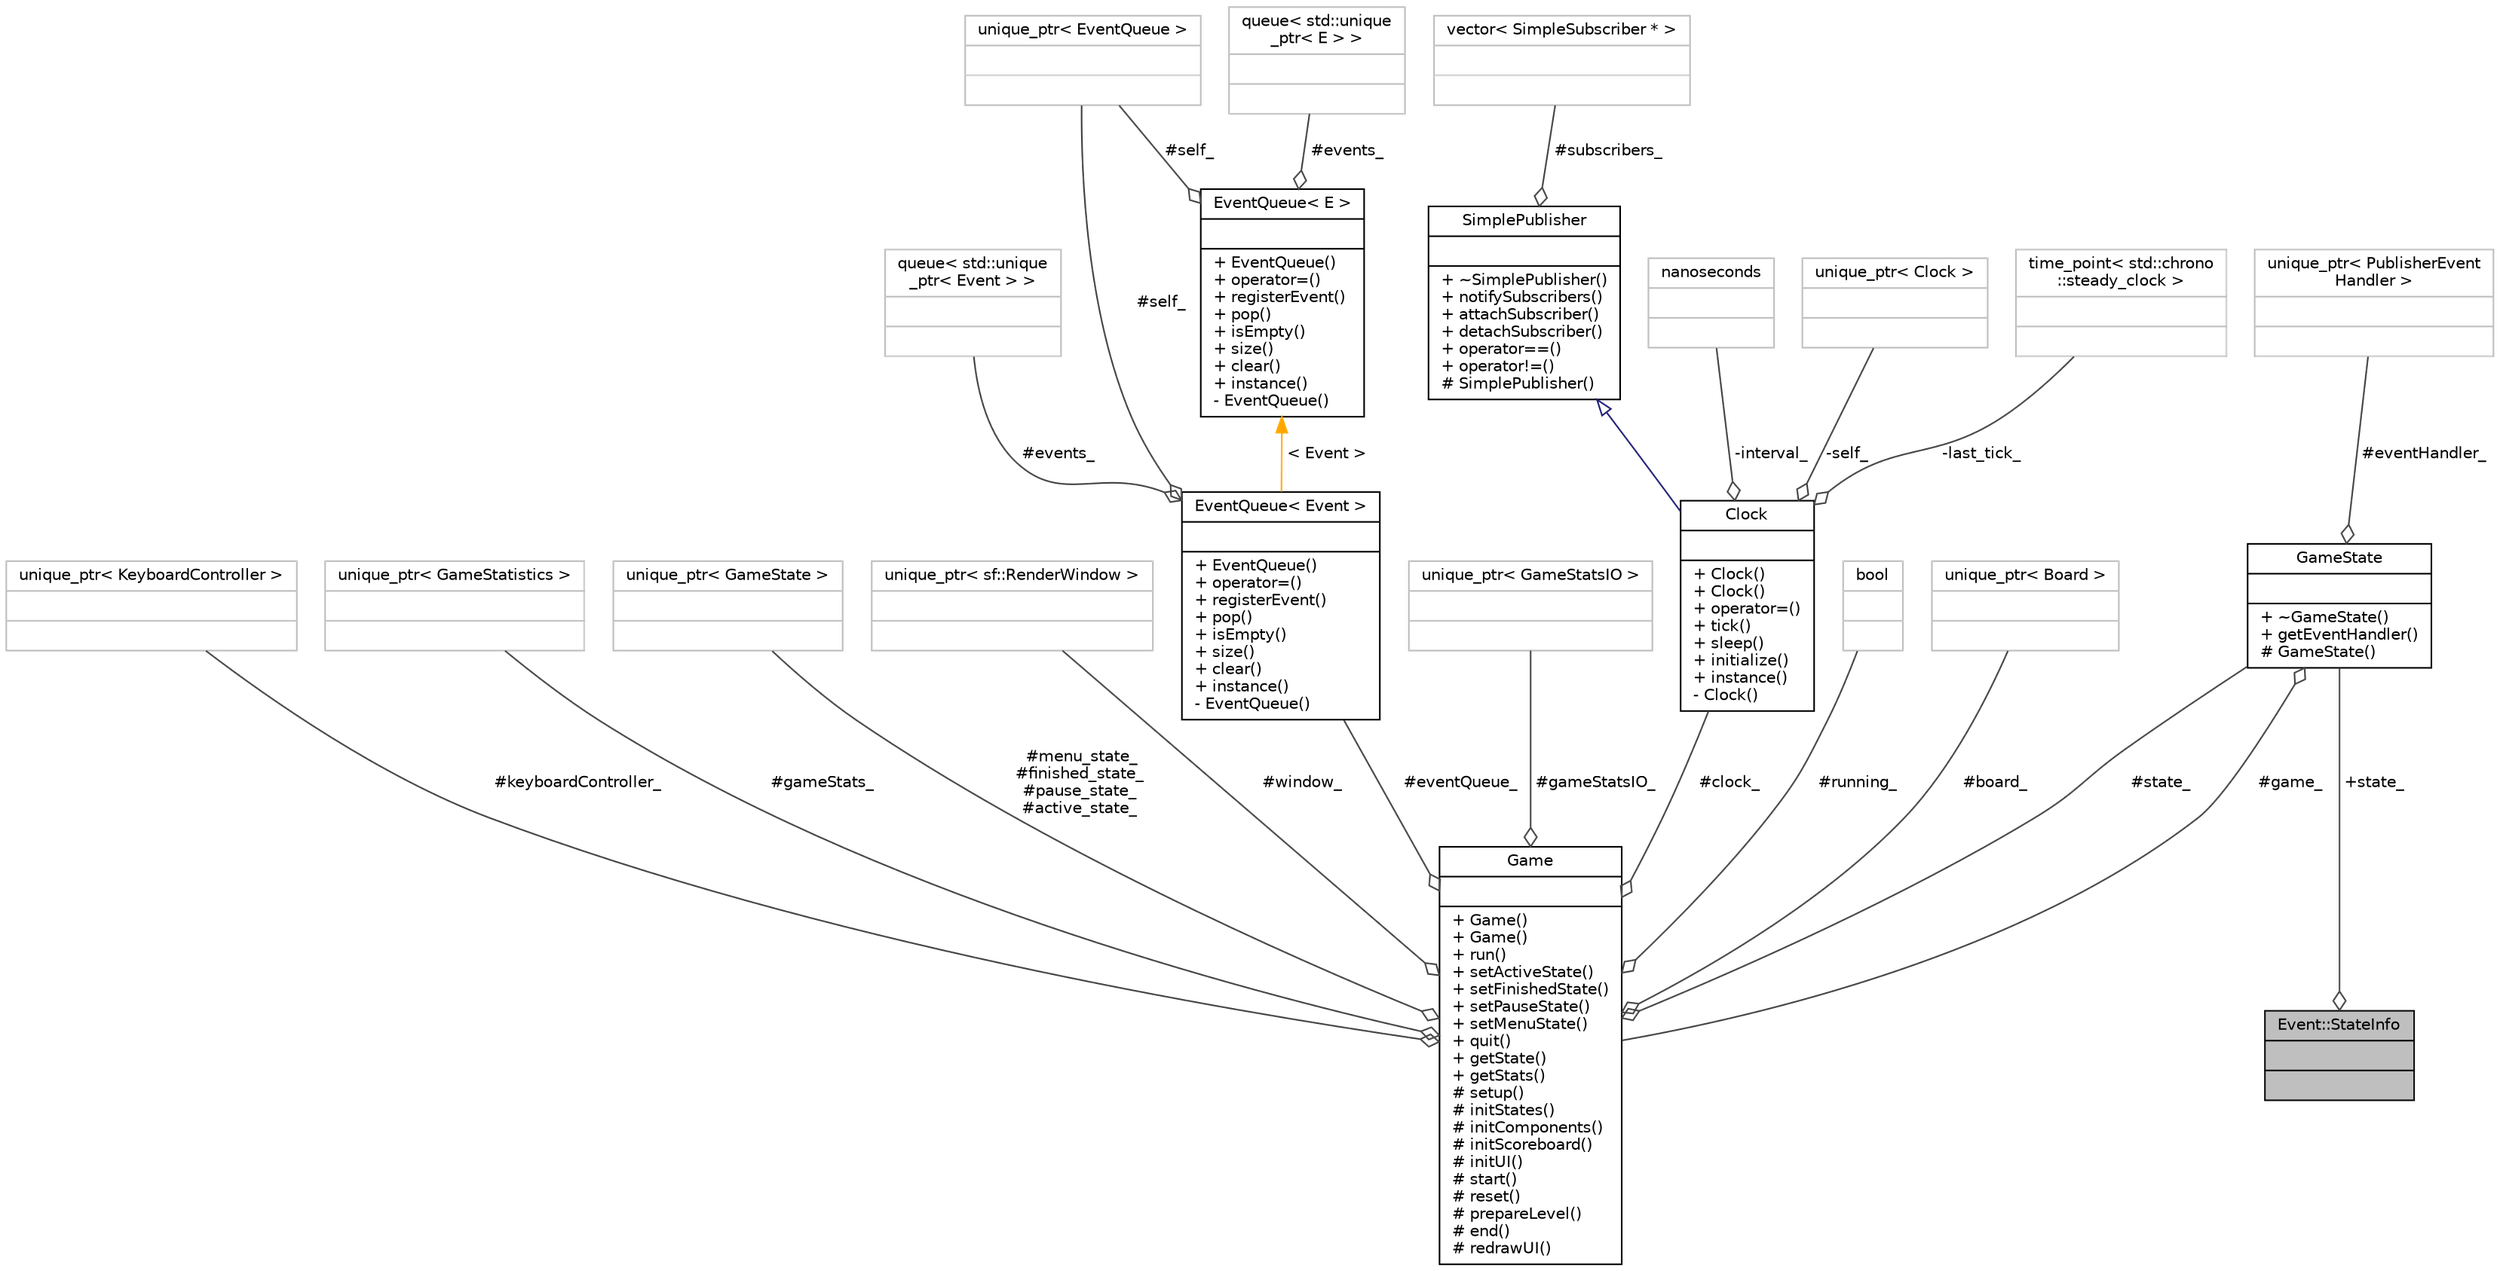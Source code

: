 digraph "Event::StateInfo"
{
 // INTERACTIVE_SVG=YES
 // LATEX_PDF_SIZE
  bgcolor="transparent";
  edge [fontname="Helvetica",fontsize="10",labelfontname="Helvetica",labelfontsize="10"];
  node [fontname="Helvetica",fontsize="10",shape=record];
  Node1 [label="{Event::StateInfo\n||}",height=0.2,width=0.4,color="black", fillcolor="grey75", style="filled", fontcolor="black",tooltip=" "];
  Node2 -> Node1 [color="grey25",fontsize="10",style="solid",label=" +state_" ,arrowhead="odiamond",fontname="Helvetica"];
  Node2 [label="{GameState\n||+ ~GameState()\l+ getEventHandler()\l# GameState()\l}",height=0.2,width=0.4,color="black",URL="$class_game_state.html",tooltip=" "];
  Node3 -> Node2 [color="grey25",fontsize="10",style="solid",label=" #game_" ,arrowhead="odiamond",fontname="Helvetica"];
  Node3 [label="{Game\n||+ Game()\l+ Game()\l+ run()\l+ setActiveState()\l+ setFinishedState()\l+ setPauseState()\l+ setMenuState()\l+ quit()\l+ getState()\l+ getStats()\l# setup()\l# initStates()\l# initComponents()\l# initScoreboard()\l# initUI()\l# start()\l# reset()\l# prepareLevel()\l# end()\l# redrawUI()\l}",height=0.2,width=0.4,color="black",URL="$class_game.html",tooltip=" "];
  Node4 -> Node3 [color="grey25",fontsize="10",style="solid",label=" #keyboardController_" ,arrowhead="odiamond",fontname="Helvetica"];
  Node4 [label="{unique_ptr\< KeyboardController \>\n||}",height=0.2,width=0.4,color="grey75",tooltip=" "];
  Node5 -> Node3 [color="grey25",fontsize="10",style="solid",label=" #gameStats_" ,arrowhead="odiamond",fontname="Helvetica"];
  Node5 [label="{unique_ptr\< GameStatistics \>\n||}",height=0.2,width=0.4,color="grey75",tooltip=" "];
  Node6 -> Node3 [color="grey25",fontsize="10",style="solid",label=" #menu_state_\n#finished_state_\n#pause_state_\n#active_state_" ,arrowhead="odiamond",fontname="Helvetica"];
  Node6 [label="{unique_ptr\< GameState \>\n||}",height=0.2,width=0.4,color="grey75",tooltip=" "];
  Node7 -> Node3 [color="grey25",fontsize="10",style="solid",label=" #window_" ,arrowhead="odiamond",fontname="Helvetica"];
  Node7 [label="{unique_ptr\< sf::RenderWindow \>\n||}",height=0.2,width=0.4,color="grey75",tooltip=" "];
  Node8 -> Node3 [color="grey25",fontsize="10",style="solid",label=" #eventQueue_" ,arrowhead="odiamond",fontname="Helvetica"];
  Node8 [label="{EventQueue\< Event \>\n||+ EventQueue()\l+ operator=()\l+ registerEvent()\l+ pop()\l+ isEmpty()\l+ size()\l+ clear()\l+ instance()\l- EventQueue()\l}",height=0.2,width=0.4,color="black",URL="$class_event_queue.html",tooltip=" "];
  Node9 -> Node8 [color="grey25",fontsize="10",style="solid",label=" #events_" ,arrowhead="odiamond",fontname="Helvetica"];
  Node9 [label="{queue\< std::unique\l_ptr\< Event \> \>\n||}",height=0.2,width=0.4,color="grey75",tooltip=" "];
  Node10 -> Node8 [color="grey25",fontsize="10",style="solid",label=" #self_" ,arrowhead="odiamond",fontname="Helvetica"];
  Node10 [label="{unique_ptr\< EventQueue \>\n||}",height=0.2,width=0.4,color="grey75",tooltip=" "];
  Node11 -> Node8 [dir="back",color="orange",fontsize="10",style="solid",label=" \< Event \>" ,fontname="Helvetica"];
  Node11 [label="{EventQueue\< E \>\n||+ EventQueue()\l+ operator=()\l+ registerEvent()\l+ pop()\l+ isEmpty()\l+ size()\l+ clear()\l+ instance()\l- EventQueue()\l}",height=0.2,width=0.4,color="black",URL="$class_event_queue.html",tooltip="Singleton class wrapper for std::queue<E>."];
  Node12 -> Node11 [color="grey25",fontsize="10",style="solid",label=" #events_" ,arrowhead="odiamond",fontname="Helvetica"];
  Node12 [label="{queue\< std::unique\l_ptr\< E \> \>\n||}",height=0.2,width=0.4,color="grey75",tooltip=" "];
  Node10 -> Node11 [color="grey25",fontsize="10",style="solid",label=" #self_" ,arrowhead="odiamond",fontname="Helvetica"];
  Node13 -> Node3 [color="grey25",fontsize="10",style="solid",label=" #gameStatsIO_" ,arrowhead="odiamond",fontname="Helvetica"];
  Node13 [label="{unique_ptr\< GameStatsIO \>\n||}",height=0.2,width=0.4,color="grey75",tooltip=" "];
  Node14 -> Node3 [color="grey25",fontsize="10",style="solid",label=" #clock_" ,arrowhead="odiamond",fontname="Helvetica"];
  Node14 [label="{Clock\n||+ Clock()\l+ Clock()\l+ operator=()\l+ tick()\l+ sleep()\l+ initialize()\l+ instance()\l- Clock()\l}",height=0.2,width=0.4,color="black",URL="$class_clock.html",tooltip="Represents an externally controlled clock running at a given frequency."];
  Node15 -> Node14 [dir="back",color="midnightblue",fontsize="10",style="solid",arrowtail="onormal",fontname="Helvetica"];
  Node15 [label="{SimplePublisher\n||+ ~SimplePublisher()\l+ notifySubscribers()\l+ attachSubscriber()\l+ detachSubscriber()\l+ operator==()\l+ operator!=()\l# SimplePublisher()\l}",height=0.2,width=0.4,color="black",URL="$class_simple_publisher.html",tooltip=" "];
  Node16 -> Node15 [color="grey25",fontsize="10",style="solid",label=" #subscribers_" ,arrowhead="odiamond",fontname="Helvetica"];
  Node16 [label="{vector\< SimpleSubscriber * \>\n||}",height=0.2,width=0.4,color="grey75",tooltip=" "];
  Node17 -> Node14 [color="grey25",fontsize="10",style="solid",label=" -interval_" ,arrowhead="odiamond",fontname="Helvetica"];
  Node17 [label="{nanoseconds\n||}",height=0.2,width=0.4,color="grey75",tooltip=" "];
  Node18 -> Node14 [color="grey25",fontsize="10",style="solid",label=" -self_" ,arrowhead="odiamond",fontname="Helvetica"];
  Node18 [label="{unique_ptr\< Clock \>\n||}",height=0.2,width=0.4,color="grey75",tooltip=" "];
  Node19 -> Node14 [color="grey25",fontsize="10",style="solid",label=" -last_tick_" ,arrowhead="odiamond",fontname="Helvetica"];
  Node19 [label="{time_point\< std::chrono\l::steady_clock \>\n||}",height=0.2,width=0.4,color="grey75",tooltip=" "];
  Node20 -> Node3 [color="grey25",fontsize="10",style="solid",label=" #running_" ,arrowhead="odiamond",fontname="Helvetica"];
  Node20 [label="{bool\n||}",height=0.2,width=0.4,color="grey75",tooltip=" "];
  Node21 -> Node3 [color="grey25",fontsize="10",style="solid",label=" #board_" ,arrowhead="odiamond",fontname="Helvetica"];
  Node21 [label="{unique_ptr\< Board \>\n||}",height=0.2,width=0.4,color="grey75",tooltip=" "];
  Node2 -> Node3 [color="grey25",fontsize="10",style="solid",label=" #state_" ,arrowhead="odiamond",fontname="Helvetica"];
  Node22 -> Node2 [color="grey25",fontsize="10",style="solid",label=" #eventHandler_" ,arrowhead="odiamond",fontname="Helvetica"];
  Node22 [label="{unique_ptr\< PublisherEvent\lHandler \>\n||}",height=0.2,width=0.4,color="grey75",tooltip=" "];
}
